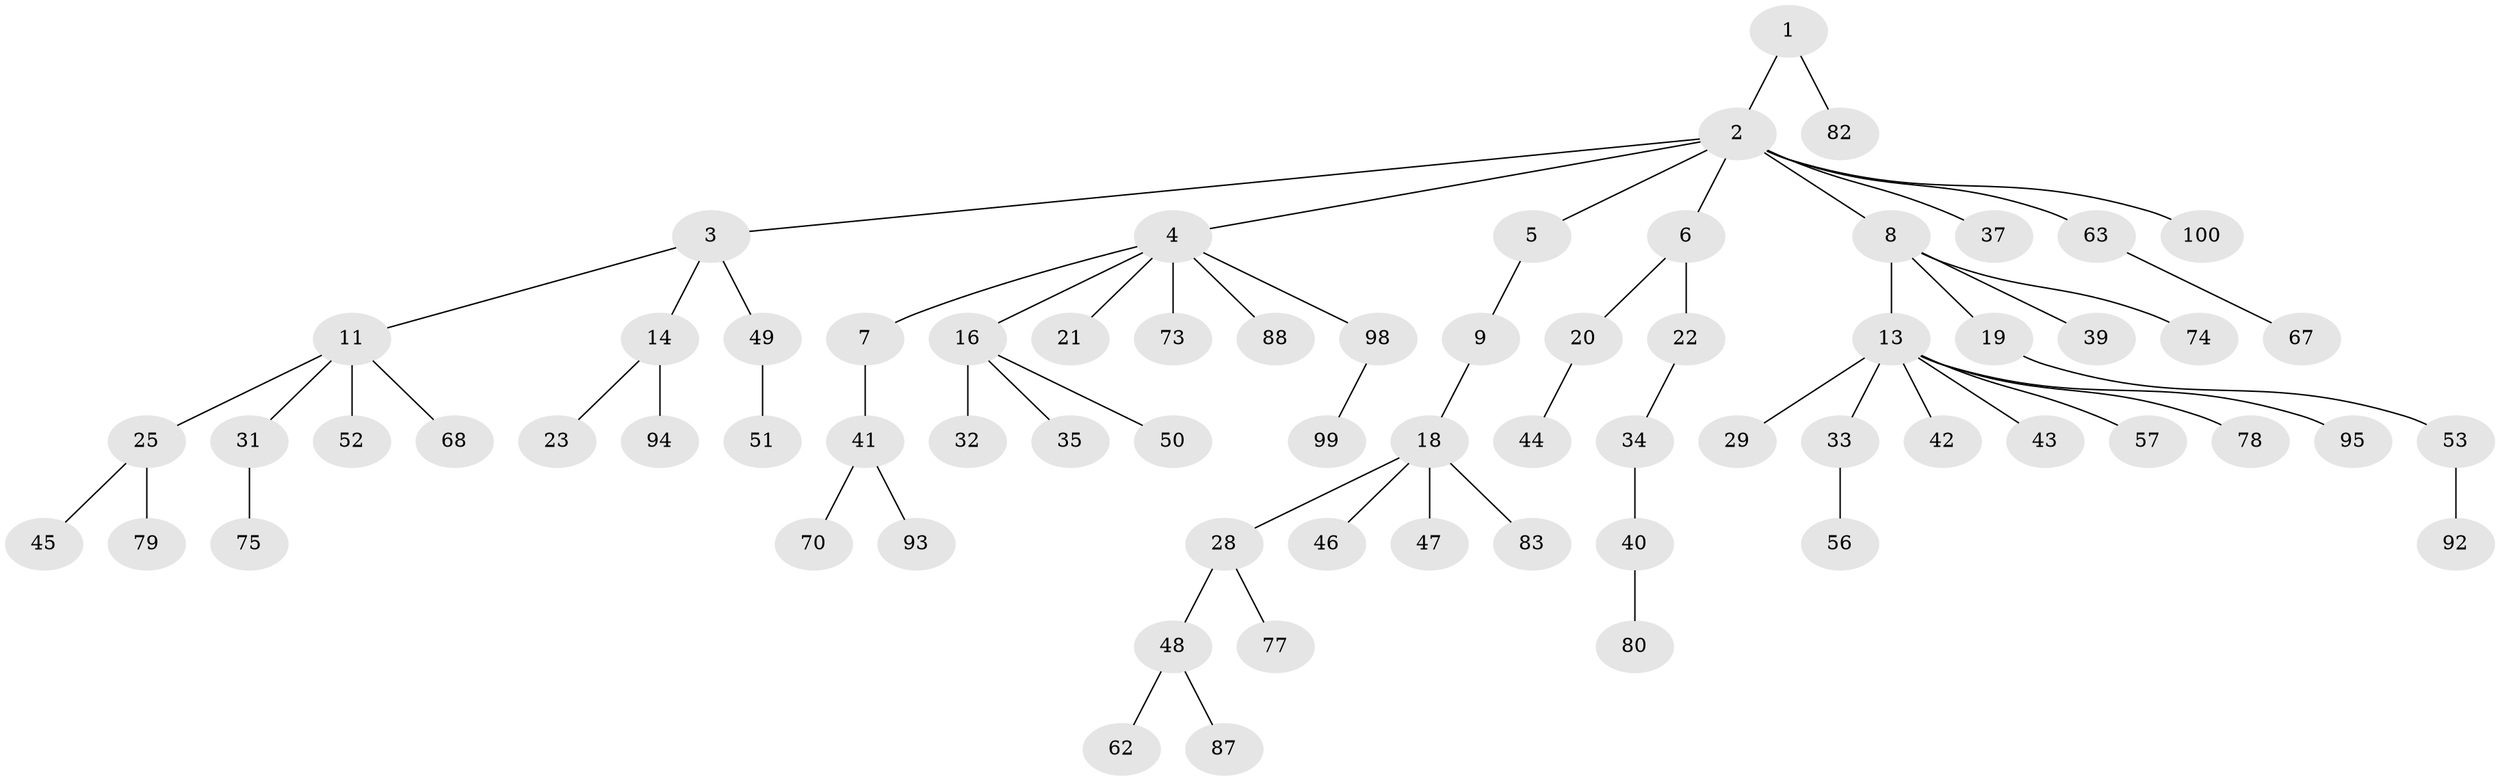 // original degree distribution, {2: 0.2, 8: 0.02, 5: 0.04, 6: 0.02, 3: 0.16, 1: 0.54, 4: 0.02}
// Generated by graph-tools (version 1.1) at 2025/38/02/21/25 10:38:55]
// undirected, 68 vertices, 67 edges
graph export_dot {
graph [start="1"]
  node [color=gray90,style=filled];
  1;
  2 [super="+30"];
  3 [super="+91"];
  4 [super="+15"];
  5;
  6 [super="+10"];
  7;
  8 [super="+36"];
  9 [super="+86"];
  11 [super="+12"];
  13 [super="+38"];
  14 [super="+26"];
  16 [super="+17"];
  18 [super="+97"];
  19;
  20 [super="+54"];
  21;
  22 [super="+24"];
  23 [super="+27"];
  25;
  28;
  29 [super="+90"];
  31 [super="+72"];
  32;
  33 [super="+81"];
  34 [super="+64"];
  35;
  37;
  39;
  40 [super="+96"];
  41 [super="+66"];
  42;
  43 [super="+69"];
  44 [super="+89"];
  45;
  46;
  47 [super="+58"];
  48 [super="+59"];
  49 [super="+55"];
  50 [super="+76"];
  51;
  52;
  53 [super="+60"];
  56 [super="+61"];
  57;
  62 [super="+71"];
  63 [super="+65"];
  67;
  68;
  70;
  73;
  74;
  75 [super="+85"];
  77;
  78;
  79;
  80;
  82 [super="+84"];
  83;
  87;
  88;
  92;
  93;
  94;
  95;
  98;
  99;
  100;
  1 -- 2;
  1 -- 82;
  2 -- 3;
  2 -- 4;
  2 -- 5;
  2 -- 6;
  2 -- 8;
  2 -- 100;
  2 -- 37;
  2 -- 63;
  3 -- 11;
  3 -- 14;
  3 -- 49;
  4 -- 7;
  4 -- 16;
  4 -- 73;
  4 -- 88;
  4 -- 98;
  4 -- 21;
  5 -- 9;
  6 -- 22;
  6 -- 20;
  7 -- 41;
  8 -- 13;
  8 -- 19;
  8 -- 39;
  8 -- 74;
  9 -- 18;
  11 -- 25;
  11 -- 52;
  11 -- 68;
  11 -- 31;
  13 -- 29;
  13 -- 33;
  13 -- 42;
  13 -- 43;
  13 -- 57;
  13 -- 78;
  13 -- 95;
  14 -- 23;
  14 -- 94;
  16 -- 32;
  16 -- 35;
  16 -- 50;
  18 -- 28;
  18 -- 46;
  18 -- 47;
  18 -- 83;
  19 -- 53;
  20 -- 44;
  22 -- 34;
  25 -- 45;
  25 -- 79;
  28 -- 48;
  28 -- 77;
  31 -- 75;
  33 -- 56;
  34 -- 40;
  40 -- 80;
  41 -- 70;
  41 -- 93;
  48 -- 62;
  48 -- 87;
  49 -- 51;
  53 -- 92;
  63 -- 67;
  98 -- 99;
}
